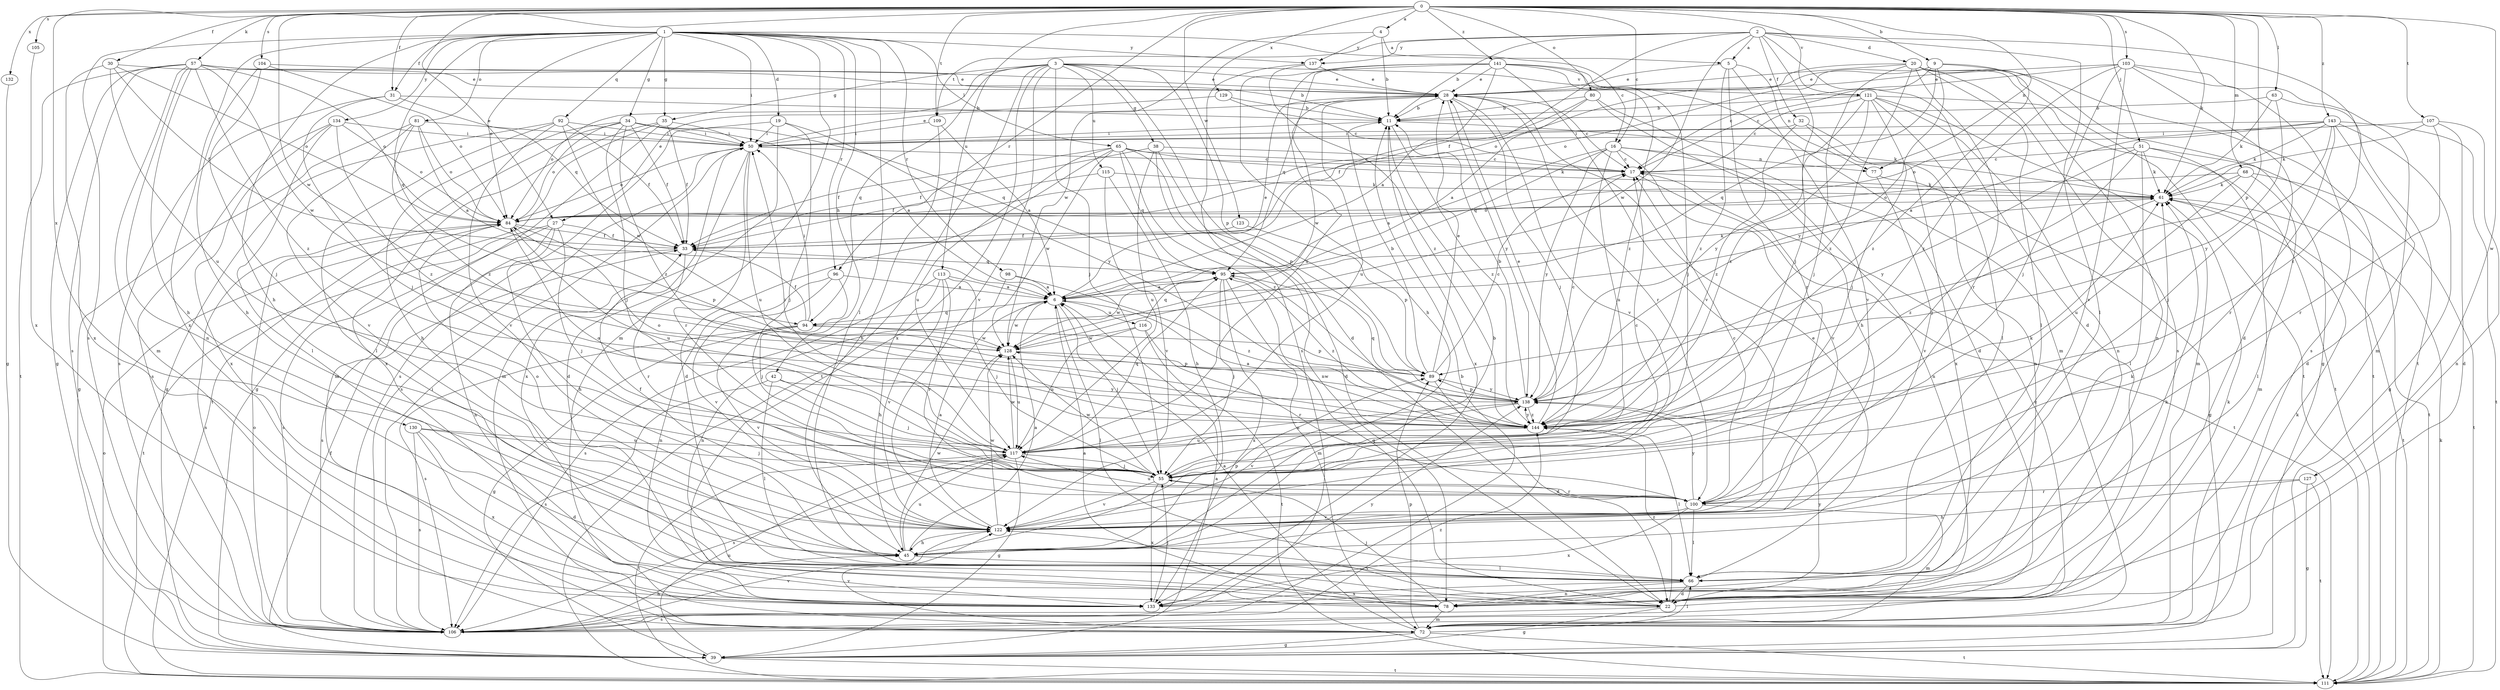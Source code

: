 strict digraph  {
0;
1;
2;
3;
4;
5;
6;
9;
11;
16;
17;
19;
20;
22;
27;
28;
30;
31;
32;
33;
34;
35;
38;
39;
42;
45;
50;
51;
55;
57;
61;
63;
65;
66;
68;
72;
77;
78;
80;
81;
84;
89;
92;
94;
95;
96;
98;
100;
103;
104;
105;
106;
107;
109;
111;
113;
115;
116;
117;
121;
122;
123;
127;
128;
129;
130;
132;
133;
134;
137;
138;
141;
143;
144;
0 -> 4  [label=a];
0 -> 9  [label=b];
0 -> 16  [label=c];
0 -> 27  [label=e];
0 -> 30  [label=f];
0 -> 31  [label=f];
0 -> 51  [label=j];
0 -> 57  [label=k];
0 -> 61  [label=k];
0 -> 63  [label=l];
0 -> 68  [label=m];
0 -> 77  [label=n];
0 -> 80  [label=o];
0 -> 89  [label=p];
0 -> 96  [label=r];
0 -> 103  [label=s];
0 -> 104  [label=s];
0 -> 105  [label=s];
0 -> 107  [label=t];
0 -> 109  [label=t];
0 -> 113  [label=u];
0 -> 121  [label=v];
0 -> 123  [label=w];
0 -> 127  [label=w];
0 -> 128  [label=w];
0 -> 129  [label=x];
0 -> 130  [label=x];
0 -> 132  [label=x];
0 -> 141  [label=z];
0 -> 143  [label=z];
1 -> 16  [label=c];
1 -> 19  [label=d];
1 -> 31  [label=f];
1 -> 34  [label=g];
1 -> 35  [label=g];
1 -> 42  [label=h];
1 -> 45  [label=h];
1 -> 50  [label=i];
1 -> 65  [label=l];
1 -> 66  [label=l];
1 -> 72  [label=m];
1 -> 81  [label=o];
1 -> 84  [label=o];
1 -> 92  [label=q];
1 -> 94  [label=q];
1 -> 96  [label=r];
1 -> 98  [label=r];
1 -> 106  [label=s];
1 -> 133  [label=x];
1 -> 134  [label=y];
1 -> 137  [label=y];
2 -> 5  [label=a];
2 -> 11  [label=b];
2 -> 20  [label=d];
2 -> 22  [label=d];
2 -> 32  [label=f];
2 -> 33  [label=f];
2 -> 55  [label=j];
2 -> 66  [label=l];
2 -> 109  [label=t];
2 -> 111  [label=t];
2 -> 128  [label=w];
2 -> 137  [label=y];
3 -> 22  [label=d];
3 -> 27  [label=e];
3 -> 28  [label=e];
3 -> 35  [label=g];
3 -> 38  [label=g];
3 -> 55  [label=j];
3 -> 89  [label=p];
3 -> 94  [label=q];
3 -> 111  [label=t];
3 -> 115  [label=u];
3 -> 121  [label=v];
3 -> 122  [label=v];
3 -> 133  [label=x];
4 -> 5  [label=a];
4 -> 11  [label=b];
4 -> 128  [label=w];
4 -> 137  [label=y];
5 -> 28  [label=e];
5 -> 77  [label=n];
5 -> 100  [label=r];
5 -> 122  [label=v];
5 -> 144  [label=z];
6 -> 28  [label=e];
6 -> 55  [label=j];
6 -> 66  [label=l];
6 -> 94  [label=q];
6 -> 116  [label=u];
6 -> 128  [label=w];
9 -> 17  [label=c];
9 -> 28  [label=e];
9 -> 84  [label=o];
9 -> 94  [label=q];
9 -> 111  [label=t];
9 -> 138  [label=y];
9 -> 144  [label=z];
11 -> 50  [label=i];
11 -> 61  [label=k];
11 -> 133  [label=x];
11 -> 144  [label=z];
16 -> 6  [label=a];
16 -> 17  [label=c];
16 -> 77  [label=n];
16 -> 78  [label=n];
16 -> 95  [label=q];
16 -> 117  [label=u];
16 -> 122  [label=v];
16 -> 138  [label=y];
17 -> 61  [label=k];
17 -> 111  [label=t];
19 -> 50  [label=i];
19 -> 55  [label=j];
19 -> 72  [label=m];
19 -> 106  [label=s];
19 -> 138  [label=y];
20 -> 28  [label=e];
20 -> 39  [label=g];
20 -> 55  [label=j];
20 -> 66  [label=l];
20 -> 78  [label=n];
20 -> 84  [label=o];
20 -> 100  [label=r];
20 -> 106  [label=s];
20 -> 111  [label=t];
20 -> 144  [label=z];
22 -> 39  [label=g];
22 -> 61  [label=k];
22 -> 95  [label=q];
22 -> 106  [label=s];
22 -> 122  [label=v];
22 -> 144  [label=z];
27 -> 33  [label=f];
27 -> 45  [label=h];
27 -> 55  [label=j];
27 -> 78  [label=n];
27 -> 106  [label=s];
27 -> 111  [label=t];
28 -> 11  [label=b];
28 -> 17  [label=c];
28 -> 55  [label=j];
28 -> 100  [label=r];
28 -> 117  [label=u];
28 -> 122  [label=v];
28 -> 128  [label=w];
28 -> 138  [label=y];
30 -> 28  [label=e];
30 -> 33  [label=f];
30 -> 84  [label=o];
30 -> 117  [label=u];
30 -> 133  [label=x];
31 -> 11  [label=b];
31 -> 33  [label=q];
31 -> 55  [label=j];
31 -> 106  [label=s];
32 -> 50  [label=i];
32 -> 78  [label=n];
32 -> 133  [label=x];
32 -> 144  [label=z];
33 -> 95  [label=q];
33 -> 100  [label=r];
33 -> 106  [label=s];
34 -> 6  [label=a];
34 -> 33  [label=f];
34 -> 45  [label=h];
34 -> 50  [label=i];
34 -> 55  [label=j];
34 -> 84  [label=o];
34 -> 95  [label=q];
34 -> 111  [label=t];
34 -> 144  [label=z];
35 -> 33  [label=f];
35 -> 39  [label=g];
35 -> 50  [label=i];
35 -> 72  [label=m];
35 -> 133  [label=x];
38 -> 17  [label=c];
38 -> 22  [label=d];
38 -> 33  [label=f];
38 -> 78  [label=n];
38 -> 117  [label=u];
39 -> 6  [label=a];
39 -> 33  [label=f];
39 -> 111  [label=t];
39 -> 117  [label=u];
42 -> 55  [label=j];
42 -> 66  [label=l];
42 -> 106  [label=s];
42 -> 138  [label=y];
45 -> 6  [label=a];
45 -> 11  [label=b];
45 -> 61  [label=k];
45 -> 66  [label=l];
45 -> 89  [label=p];
45 -> 117  [label=u];
45 -> 128  [label=w];
50 -> 17  [label=c];
50 -> 22  [label=d];
50 -> 28  [label=e];
50 -> 84  [label=o];
50 -> 100  [label=r];
50 -> 106  [label=s];
50 -> 117  [label=u];
50 -> 133  [label=x];
51 -> 17  [label=c];
51 -> 55  [label=j];
51 -> 61  [label=k];
51 -> 66  [label=l];
51 -> 72  [label=m];
51 -> 111  [label=t];
51 -> 138  [label=y];
55 -> 17  [label=c];
55 -> 61  [label=k];
55 -> 100  [label=r];
55 -> 122  [label=v];
55 -> 128  [label=w];
55 -> 133  [label=x];
57 -> 11  [label=b];
57 -> 28  [label=e];
57 -> 39  [label=g];
57 -> 45  [label=h];
57 -> 72  [label=m];
57 -> 78  [label=n];
57 -> 84  [label=o];
57 -> 106  [label=s];
57 -> 111  [label=t];
57 -> 128  [label=w];
57 -> 144  [label=z];
61 -> 84  [label=o];
61 -> 111  [label=t];
61 -> 144  [label=z];
63 -> 11  [label=b];
63 -> 61  [label=k];
63 -> 138  [label=y];
63 -> 144  [label=z];
65 -> 17  [label=c];
65 -> 22  [label=d];
65 -> 33  [label=f];
65 -> 61  [label=k];
65 -> 89  [label=p];
65 -> 95  [label=q];
65 -> 117  [label=u];
65 -> 128  [label=w];
65 -> 144  [label=z];
66 -> 22  [label=d];
66 -> 28  [label=e];
66 -> 78  [label=n];
66 -> 133  [label=x];
68 -> 61  [label=k];
68 -> 66  [label=l];
68 -> 84  [label=o];
68 -> 111  [label=t];
68 -> 117  [label=u];
72 -> 6  [label=a];
72 -> 39  [label=g];
72 -> 61  [label=k];
72 -> 66  [label=l];
72 -> 89  [label=p];
72 -> 111  [label=t];
72 -> 122  [label=v];
77 -> 39  [label=g];
77 -> 122  [label=v];
78 -> 6  [label=a];
78 -> 55  [label=j];
78 -> 72  [label=m];
78 -> 138  [label=y];
80 -> 6  [label=a];
80 -> 11  [label=b];
80 -> 22  [label=d];
80 -> 33  [label=f];
80 -> 45  [label=h];
81 -> 6  [label=a];
81 -> 39  [label=g];
81 -> 50  [label=i];
81 -> 84  [label=o];
81 -> 122  [label=v];
81 -> 144  [label=z];
84 -> 33  [label=f];
84 -> 89  [label=p];
84 -> 106  [label=s];
84 -> 117  [label=u];
89 -> 11  [label=b];
89 -> 17  [label=c];
89 -> 22  [label=d];
89 -> 28  [label=e];
89 -> 138  [label=y];
92 -> 33  [label=f];
92 -> 39  [label=g];
92 -> 50  [label=i];
92 -> 66  [label=l];
92 -> 122  [label=v];
92 -> 128  [label=w];
94 -> 33  [label=f];
94 -> 39  [label=g];
94 -> 50  [label=i];
94 -> 89  [label=p];
94 -> 106  [label=s];
94 -> 122  [label=v];
94 -> 128  [label=w];
95 -> 6  [label=a];
95 -> 55  [label=j];
95 -> 61  [label=k];
95 -> 72  [label=m];
95 -> 128  [label=w];
95 -> 133  [label=x];
95 -> 144  [label=z];
96 -> 6  [label=a];
96 -> 55  [label=j];
96 -> 78  [label=n];
96 -> 122  [label=v];
98 -> 6  [label=a];
98 -> 78  [label=n];
98 -> 144  [label=z];
100 -> 17  [label=c];
100 -> 66  [label=l];
100 -> 72  [label=m];
100 -> 117  [label=u];
100 -> 122  [label=v];
100 -> 133  [label=x];
100 -> 138  [label=y];
103 -> 17  [label=c];
103 -> 22  [label=d];
103 -> 28  [label=e];
103 -> 55  [label=j];
103 -> 72  [label=m];
103 -> 106  [label=s];
103 -> 122  [label=v];
103 -> 144  [label=z];
104 -> 28  [label=e];
104 -> 45  [label=h];
104 -> 55  [label=j];
104 -> 84  [label=o];
105 -> 133  [label=x];
106 -> 11  [label=b];
106 -> 17  [label=c];
106 -> 45  [label=h];
106 -> 50  [label=i];
106 -> 84  [label=o];
106 -> 122  [label=v];
106 -> 144  [label=z];
107 -> 22  [label=d];
107 -> 50  [label=i];
107 -> 61  [label=k];
107 -> 78  [label=n];
107 -> 100  [label=r];
109 -> 6  [label=a];
109 -> 45  [label=h];
109 -> 50  [label=i];
111 -> 61  [label=k];
111 -> 84  [label=o];
113 -> 6  [label=a];
113 -> 45  [label=h];
113 -> 55  [label=j];
113 -> 100  [label=r];
113 -> 106  [label=s];
113 -> 122  [label=v];
115 -> 33  [label=f];
115 -> 45  [label=h];
115 -> 61  [label=k];
115 -> 122  [label=v];
116 -> 95  [label=q];
116 -> 100  [label=r];
116 -> 111  [label=t];
116 -> 117  [label=u];
116 -> 128  [label=w];
117 -> 39  [label=g];
117 -> 50  [label=i];
117 -> 55  [label=j];
117 -> 84  [label=o];
117 -> 95  [label=q];
117 -> 106  [label=s];
117 -> 111  [label=t];
117 -> 128  [label=w];
121 -> 11  [label=b];
121 -> 17  [label=c];
121 -> 55  [label=j];
121 -> 66  [label=l];
121 -> 72  [label=m];
121 -> 78  [label=n];
121 -> 111  [label=t];
121 -> 138  [label=y];
121 -> 144  [label=z];
122 -> 6  [label=a];
122 -> 33  [label=f];
122 -> 45  [label=h];
122 -> 84  [label=o];
122 -> 128  [label=w];
123 -> 33  [label=f];
123 -> 89  [label=p];
127 -> 39  [label=g];
127 -> 45  [label=h];
127 -> 100  [label=r];
127 -> 111  [label=t];
128 -> 89  [label=p];
128 -> 117  [label=u];
129 -> 11  [label=b];
129 -> 17  [label=c];
129 -> 84  [label=o];
130 -> 22  [label=d];
130 -> 55  [label=j];
130 -> 106  [label=s];
130 -> 117  [label=u];
130 -> 133  [label=x];
132 -> 39  [label=g];
133 -> 55  [label=j];
133 -> 61  [label=k];
133 -> 138  [label=y];
134 -> 50  [label=i];
134 -> 66  [label=l];
134 -> 84  [label=o];
134 -> 106  [label=s];
134 -> 133  [label=x];
134 -> 144  [label=z];
137 -> 28  [label=e];
137 -> 106  [label=s];
137 -> 144  [label=z];
138 -> 11  [label=b];
138 -> 17  [label=c];
138 -> 89  [label=p];
138 -> 95  [label=q];
138 -> 117  [label=u];
138 -> 122  [label=v];
138 -> 128  [label=w];
138 -> 144  [label=z];
141 -> 6  [label=a];
141 -> 28  [label=e];
141 -> 45  [label=h];
141 -> 55  [label=j];
141 -> 72  [label=m];
141 -> 95  [label=q];
141 -> 117  [label=u];
141 -> 122  [label=v];
141 -> 144  [label=z];
143 -> 6  [label=a];
143 -> 22  [label=d];
143 -> 39  [label=g];
143 -> 50  [label=i];
143 -> 55  [label=j];
143 -> 61  [label=k];
143 -> 84  [label=o];
143 -> 100  [label=r];
143 -> 111  [label=t];
144 -> 6  [label=a];
144 -> 28  [label=e];
144 -> 66  [label=l];
144 -> 84  [label=o];
144 -> 117  [label=u];
144 -> 138  [label=y];
}
